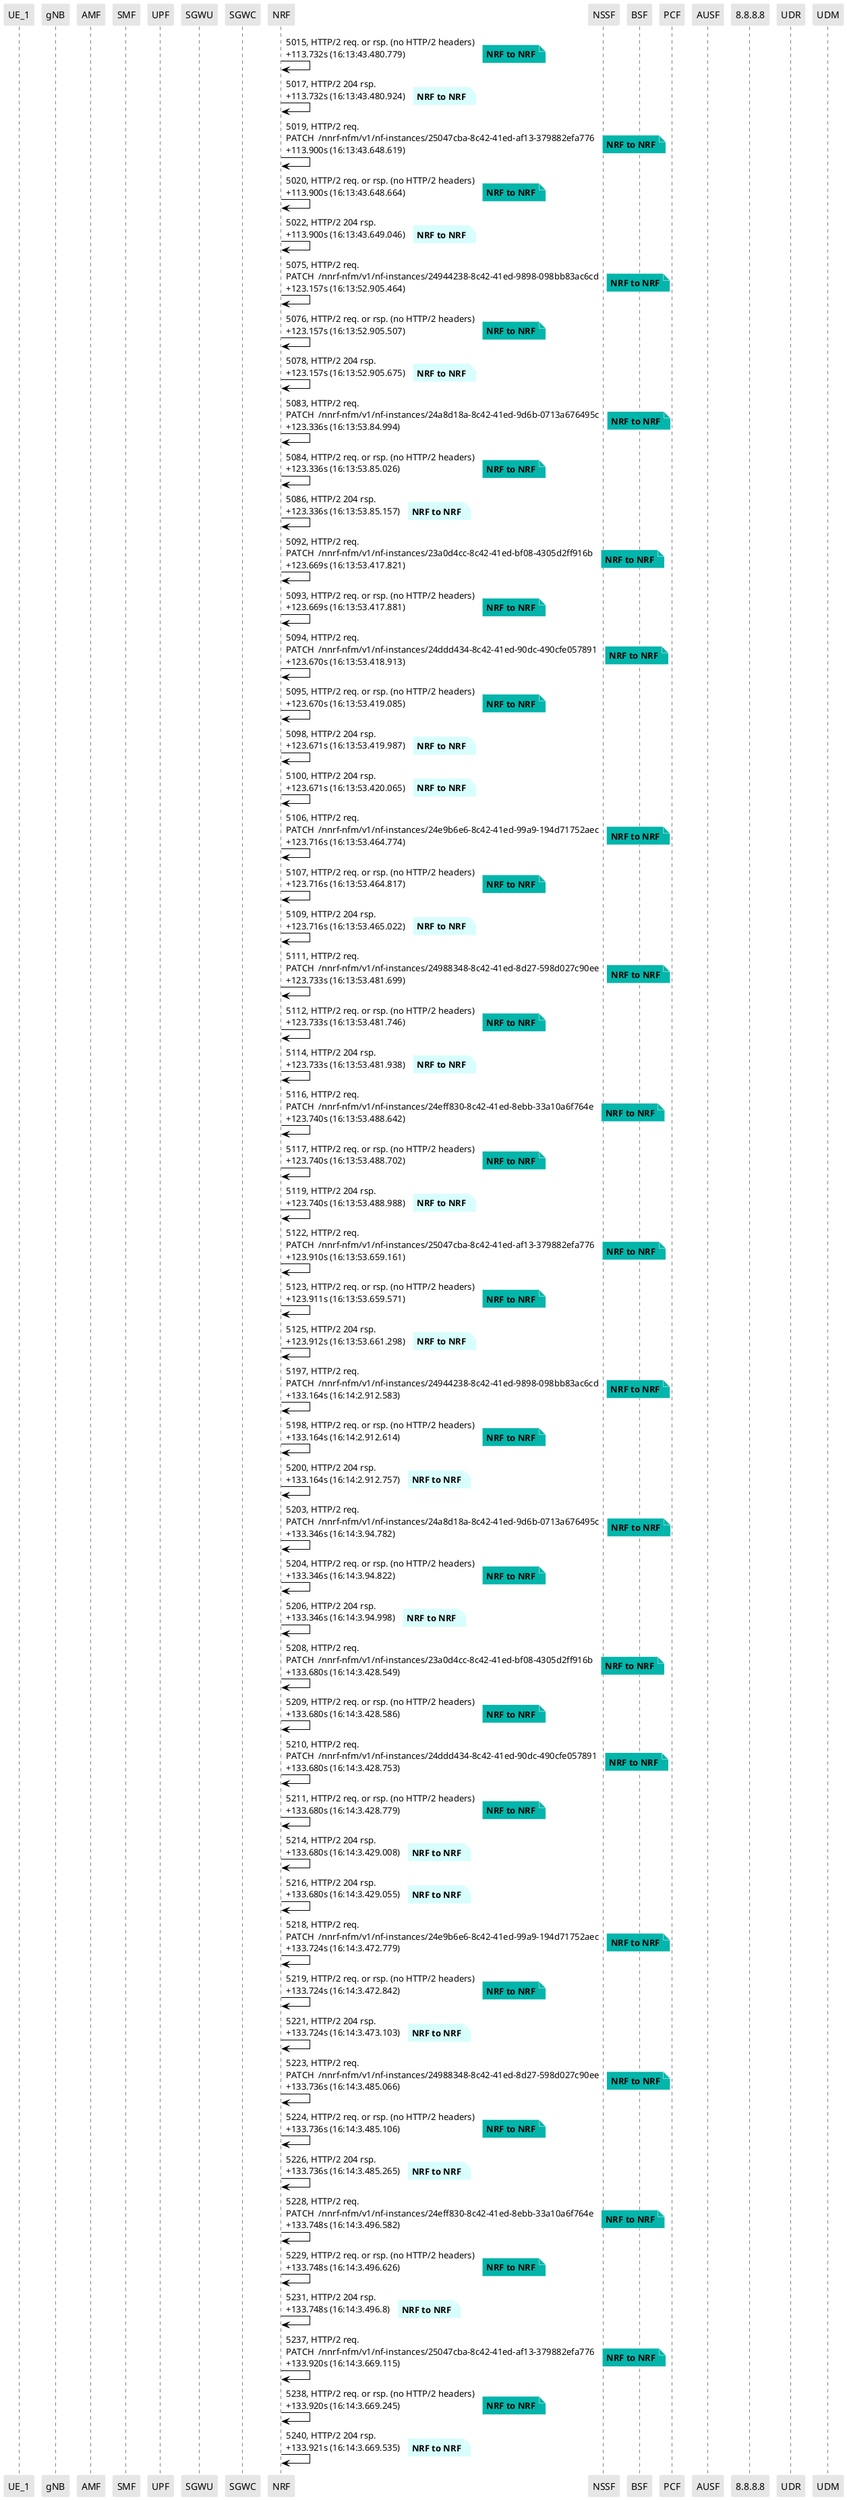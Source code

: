 @startuml
skinparam shadowing false
skinparam NoteBorderColor white
skinparam sequence {
    ArrowColor black
    LifeLineBorderColor black
    LifeLineBackgroundColor black
    ParticipantBorderColor white
    ParticipantBackgroundColor #e6e6e6
}
participant "UE_1"
participant "gNB"
participant "AMF"
participant "SMF"
participant "UPF"
participant "SGWU"
participant "SGWC"
participant "NRF"
participant "NSSF"
participant "BSF"
participant "PCF"
participant "AUSF"
participant "8.8.8.8"
participant "UDR"
participant "UDM"

"NRF" -> "NRF": 5015, HTTP/2 req. or rsp. (no HTTP/2 headers)\n+113.732s (16:13:43.480.779)

note right #03B5AA
**NRF to NRF**
end note

"NRF" -> "NRF": 5017, HTTP/2 204 rsp.\n+113.732s (16:13:43.480.924)

note right #D7FEFC
**NRF to NRF**
end note

"NRF" -> "NRF": 5019, HTTP/2 req.\nPATCH  /nnrf-nfm/v1/nf-instances/25047cba-8c42-41ed-af13-379882efa776\n+113.900s (16:13:43.648.619)

note right #03B5AA
**NRF to NRF**
end note

"NRF" -> "NRF": 5020, HTTP/2 req. or rsp. (no HTTP/2 headers)\n+113.900s (16:13:43.648.664)

note right #03B5AA
**NRF to NRF**
end note

"NRF" -> "NRF": 5022, HTTP/2 204 rsp.\n+113.900s (16:13:43.649.046)

note right #D7FEFC
**NRF to NRF**
end note

"NRF" -> "NRF": 5075, HTTP/2 req.\nPATCH  /nnrf-nfm/v1/nf-instances/24944238-8c42-41ed-9898-098bb83ac6cd\n+123.157s (16:13:52.905.464)

note right #03B5AA
**NRF to NRF**
end note

"NRF" -> "NRF": 5076, HTTP/2 req. or rsp. (no HTTP/2 headers)\n+123.157s (16:13:52.905.507)

note right #03B5AA
**NRF to NRF**
end note

"NRF" -> "NRF": 5078, HTTP/2 204 rsp.\n+123.157s (16:13:52.905.675)

note right #D7FEFC
**NRF to NRF**
end note

"NRF" -> "NRF": 5083, HTTP/2 req.\nPATCH  /nnrf-nfm/v1/nf-instances/24a8d18a-8c42-41ed-9d6b-0713a676495c\n+123.336s (16:13:53.84.994)

note right #03B5AA
**NRF to NRF**
end note

"NRF" -> "NRF": 5084, HTTP/2 req. or rsp. (no HTTP/2 headers)\n+123.336s (16:13:53.85.026)

note right #03B5AA
**NRF to NRF**
end note

"NRF" -> "NRF": 5086, HTTP/2 204 rsp.\n+123.336s (16:13:53.85.157)

note right #D7FEFC
**NRF to NRF**
end note

"NRF" -> "NRF": 5092, HTTP/2 req.\nPATCH  /nnrf-nfm/v1/nf-instances/23a0d4cc-8c42-41ed-bf08-4305d2ff916b\n+123.669s (16:13:53.417.821)

note right #03B5AA
**NRF to NRF**
end note

"NRF" -> "NRF": 5093, HTTP/2 req. or rsp. (no HTTP/2 headers)\n+123.669s (16:13:53.417.881)

note right #03B5AA
**NRF to NRF**
end note

"NRF" -> "NRF": 5094, HTTP/2 req.\nPATCH  /nnrf-nfm/v1/nf-instances/24ddd434-8c42-41ed-90dc-490cfe057891\n+123.670s (16:13:53.418.913)

note right #03B5AA
**NRF to NRF**
end note

"NRF" -> "NRF": 5095, HTTP/2 req. or rsp. (no HTTP/2 headers)\n+123.670s (16:13:53.419.085)

note right #03B5AA
**NRF to NRF**
end note

"NRF" -> "NRF": 5098, HTTP/2 204 rsp.\n+123.671s (16:13:53.419.987)

note right #D7FEFC
**NRF to NRF**
end note

"NRF" -> "NRF": 5100, HTTP/2 204 rsp.\n+123.671s (16:13:53.420.065)

note right #D7FEFC
**NRF to NRF**
end note

"NRF" -> "NRF": 5106, HTTP/2 req.\nPATCH  /nnrf-nfm/v1/nf-instances/24e9b6e6-8c42-41ed-99a9-194d71752aec\n+123.716s (16:13:53.464.774)

note right #03B5AA
**NRF to NRF**
end note

"NRF" -> "NRF": 5107, HTTP/2 req. or rsp. (no HTTP/2 headers)\n+123.716s (16:13:53.464.817)

note right #03B5AA
**NRF to NRF**
end note

"NRF" -> "NRF": 5109, HTTP/2 204 rsp.\n+123.716s (16:13:53.465.022)

note right #D7FEFC
**NRF to NRF**
end note

"NRF" -> "NRF": 5111, HTTP/2 req.\nPATCH  /nnrf-nfm/v1/nf-instances/24988348-8c42-41ed-8d27-598d027c90ee\n+123.733s (16:13:53.481.699)

note right #03B5AA
**NRF to NRF**
end note

"NRF" -> "NRF": 5112, HTTP/2 req. or rsp. (no HTTP/2 headers)\n+123.733s (16:13:53.481.746)

note right #03B5AA
**NRF to NRF**
end note

"NRF" -> "NRF": 5114, HTTP/2 204 rsp.\n+123.733s (16:13:53.481.938)

note right #D7FEFC
**NRF to NRF**
end note

"NRF" -> "NRF": 5116, HTTP/2 req.\nPATCH  /nnrf-nfm/v1/nf-instances/24eff830-8c42-41ed-8ebb-33a10a6f764e\n+123.740s (16:13:53.488.642)

note right #03B5AA
**NRF to NRF**
end note

"NRF" -> "NRF": 5117, HTTP/2 req. or rsp. (no HTTP/2 headers)\n+123.740s (16:13:53.488.702)

note right #03B5AA
**NRF to NRF**
end note

"NRF" -> "NRF": 5119, HTTP/2 204 rsp.\n+123.740s (16:13:53.488.988)

note right #D7FEFC
**NRF to NRF**
end note

"NRF" -> "NRF": 5122, HTTP/2 req.\nPATCH  /nnrf-nfm/v1/nf-instances/25047cba-8c42-41ed-af13-379882efa776\n+123.910s (16:13:53.659.161)

note right #03B5AA
**NRF to NRF**
end note

"NRF" -> "NRF": 5123, HTTP/2 req. or rsp. (no HTTP/2 headers)\n+123.911s (16:13:53.659.571)

note right #03B5AA
**NRF to NRF**
end note

"NRF" -> "NRF": 5125, HTTP/2 204 rsp.\n+123.912s (16:13:53.661.298)

note right #D7FEFC
**NRF to NRF**
end note

"NRF" -> "NRF": 5197, HTTP/2 req.\nPATCH  /nnrf-nfm/v1/nf-instances/24944238-8c42-41ed-9898-098bb83ac6cd\n+133.164s (16:14:2.912.583)

note right #03B5AA
**NRF to NRF**
end note

"NRF" -> "NRF": 5198, HTTP/2 req. or rsp. (no HTTP/2 headers)\n+133.164s (16:14:2.912.614)

note right #03B5AA
**NRF to NRF**
end note

"NRF" -> "NRF": 5200, HTTP/2 204 rsp.\n+133.164s (16:14:2.912.757)

note right #D7FEFC
**NRF to NRF**
end note

"NRF" -> "NRF": 5203, HTTP/2 req.\nPATCH  /nnrf-nfm/v1/nf-instances/24a8d18a-8c42-41ed-9d6b-0713a676495c\n+133.346s (16:14:3.94.782)

note right #03B5AA
**NRF to NRF**
end note

"NRF" -> "NRF": 5204, HTTP/2 req. or rsp. (no HTTP/2 headers)\n+133.346s (16:14:3.94.822)

note right #03B5AA
**NRF to NRF**
end note

"NRF" -> "NRF": 5206, HTTP/2 204 rsp.\n+133.346s (16:14:3.94.998)

note right #D7FEFC
**NRF to NRF**
end note

"NRF" -> "NRF": 5208, HTTP/2 req.\nPATCH  /nnrf-nfm/v1/nf-instances/23a0d4cc-8c42-41ed-bf08-4305d2ff916b\n+133.680s (16:14:3.428.549)

note right #03B5AA
**NRF to NRF**
end note

"NRF" -> "NRF": 5209, HTTP/2 req. or rsp. (no HTTP/2 headers)\n+133.680s (16:14:3.428.586)

note right #03B5AA
**NRF to NRF**
end note

"NRF" -> "NRF": 5210, HTTP/2 req.\nPATCH  /nnrf-nfm/v1/nf-instances/24ddd434-8c42-41ed-90dc-490cfe057891\n+133.680s (16:14:3.428.753)

note right #03B5AA
**NRF to NRF**
end note

"NRF" -> "NRF": 5211, HTTP/2 req. or rsp. (no HTTP/2 headers)\n+133.680s (16:14:3.428.779)

note right #03B5AA
**NRF to NRF**
end note

"NRF" -> "NRF": 5214, HTTP/2 204 rsp.\n+133.680s (16:14:3.429.008)

note right #D7FEFC
**NRF to NRF**
end note

"NRF" -> "NRF": 5216, HTTP/2 204 rsp.\n+133.680s (16:14:3.429.055)

note right #D7FEFC
**NRF to NRF**
end note

"NRF" -> "NRF": 5218, HTTP/2 req.\nPATCH  /nnrf-nfm/v1/nf-instances/24e9b6e6-8c42-41ed-99a9-194d71752aec\n+133.724s (16:14:3.472.779)

note right #03B5AA
**NRF to NRF**
end note

"NRF" -> "NRF": 5219, HTTP/2 req. or rsp. (no HTTP/2 headers)\n+133.724s (16:14:3.472.842)

note right #03B5AA
**NRF to NRF**
end note

"NRF" -> "NRF": 5221, HTTP/2 204 rsp.\n+133.724s (16:14:3.473.103)

note right #D7FEFC
**NRF to NRF**
end note

"NRF" -> "NRF": 5223, HTTP/2 req.\nPATCH  /nnrf-nfm/v1/nf-instances/24988348-8c42-41ed-8d27-598d027c90ee\n+133.736s (16:14:3.485.066)

note right #03B5AA
**NRF to NRF**
end note

"NRF" -> "NRF": 5224, HTTP/2 req. or rsp. (no HTTP/2 headers)\n+133.736s (16:14:3.485.106)

note right #03B5AA
**NRF to NRF**
end note

"NRF" -> "NRF": 5226, HTTP/2 204 rsp.\n+133.736s (16:14:3.485.265)

note right #D7FEFC
**NRF to NRF**
end note

"NRF" -> "NRF": 5228, HTTP/2 req.\nPATCH  /nnrf-nfm/v1/nf-instances/24eff830-8c42-41ed-8ebb-33a10a6f764e\n+133.748s (16:14:3.496.582)

note right #03B5AA
**NRF to NRF**
end note

"NRF" -> "NRF": 5229, HTTP/2 req. or rsp. (no HTTP/2 headers)\n+133.748s (16:14:3.496.626)

note right #03B5AA
**NRF to NRF**
end note

"NRF" -> "NRF": 5231, HTTP/2 204 rsp.\n+133.748s (16:14:3.496.8)

note right #D7FEFC
**NRF to NRF**
end note

"NRF" -> "NRF": 5237, HTTP/2 req.\nPATCH  /nnrf-nfm/v1/nf-instances/25047cba-8c42-41ed-af13-379882efa776\n+133.920s (16:14:3.669.115)

note right #03B5AA
**NRF to NRF**
end note

"NRF" -> "NRF": 5238, HTTP/2 req. or rsp. (no HTTP/2 headers)\n+133.920s (16:14:3.669.245)

note right #03B5AA
**NRF to NRF**
end note

"NRF" -> "NRF": 5240, HTTP/2 204 rsp.\n+133.921s (16:14:3.669.535)

note right #D7FEFC
**NRF to NRF**
end note

@enduml
